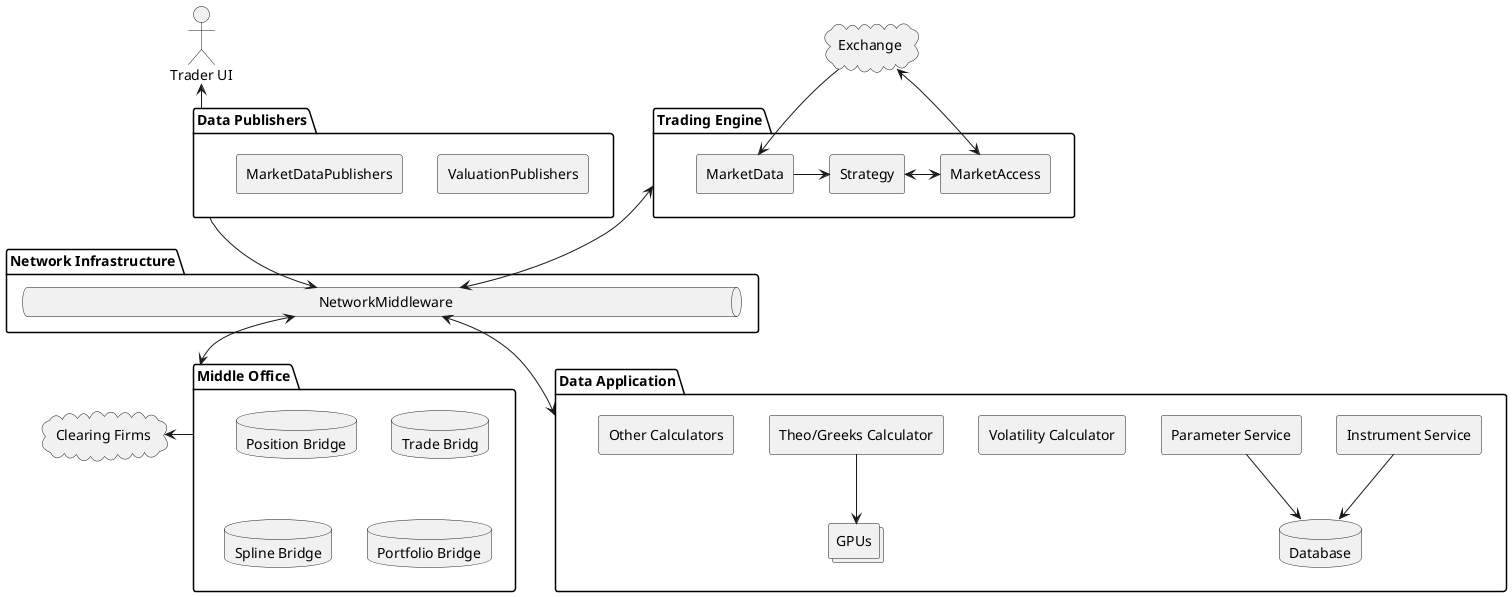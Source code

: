 @startuml

cloud Exchange

:Trader UI: as TraderUI

package "Trading Engine" as TradingEngine {
  rectangle MarketAccess
  rectangle MarketData
  Rectangle Strategy
  
  MarketData -> Strategy
  Strategy <-> MarketAccess
  MarketAccess <-u-> Exchange
  MarketData <- Exchange
}

package "Data Publishers" as Publishers {
  rectangle ValuationPublishers
  rectangle MarketDataPublishers
}

package "Network Infrastructure" as NetworkInfrastructure {
  queue "\t\t\t\t\t\t\t\t\t\tNetworkMiddleware\t\t\t\t\t\t\t\t\t\t" as NetworkMiddleware
}

package "Data Application" as Database {
  rectangle "Instrument Service" as InstrumentService
  rectangle "Parameter Service" as ParameterService
  database "Database" as DB
  rectangle "Volatility Calculator" as VolCalc
  rectangle "Theo/Greeks Calculator" as TheoCalc
  rectangle "Other Calculators" as OtherCalc
  collections "GPUs"

  InstrumentService -d-> DB
  ParameterService -d-> DB
  TheoCalc -d-> GPUs
}

package "Middle Office" as MiddleOffice {
  database "Position Bridge"
  database "Trade Bridg"
  database "Spline Bridge"
  database "Portfolio Bridge"
}

cloud "Clearing Firms" as Clearing

Publishers -u-> TraderUI
Publishers -d-> NetworkMiddleware
TradingEngine <-d-> NetworkMiddleware
NetworkMiddleware <-d-> MiddleOffice
NetworkMiddleware <-d-> Database
MiddleOffice -l-> Clearing

@enduml